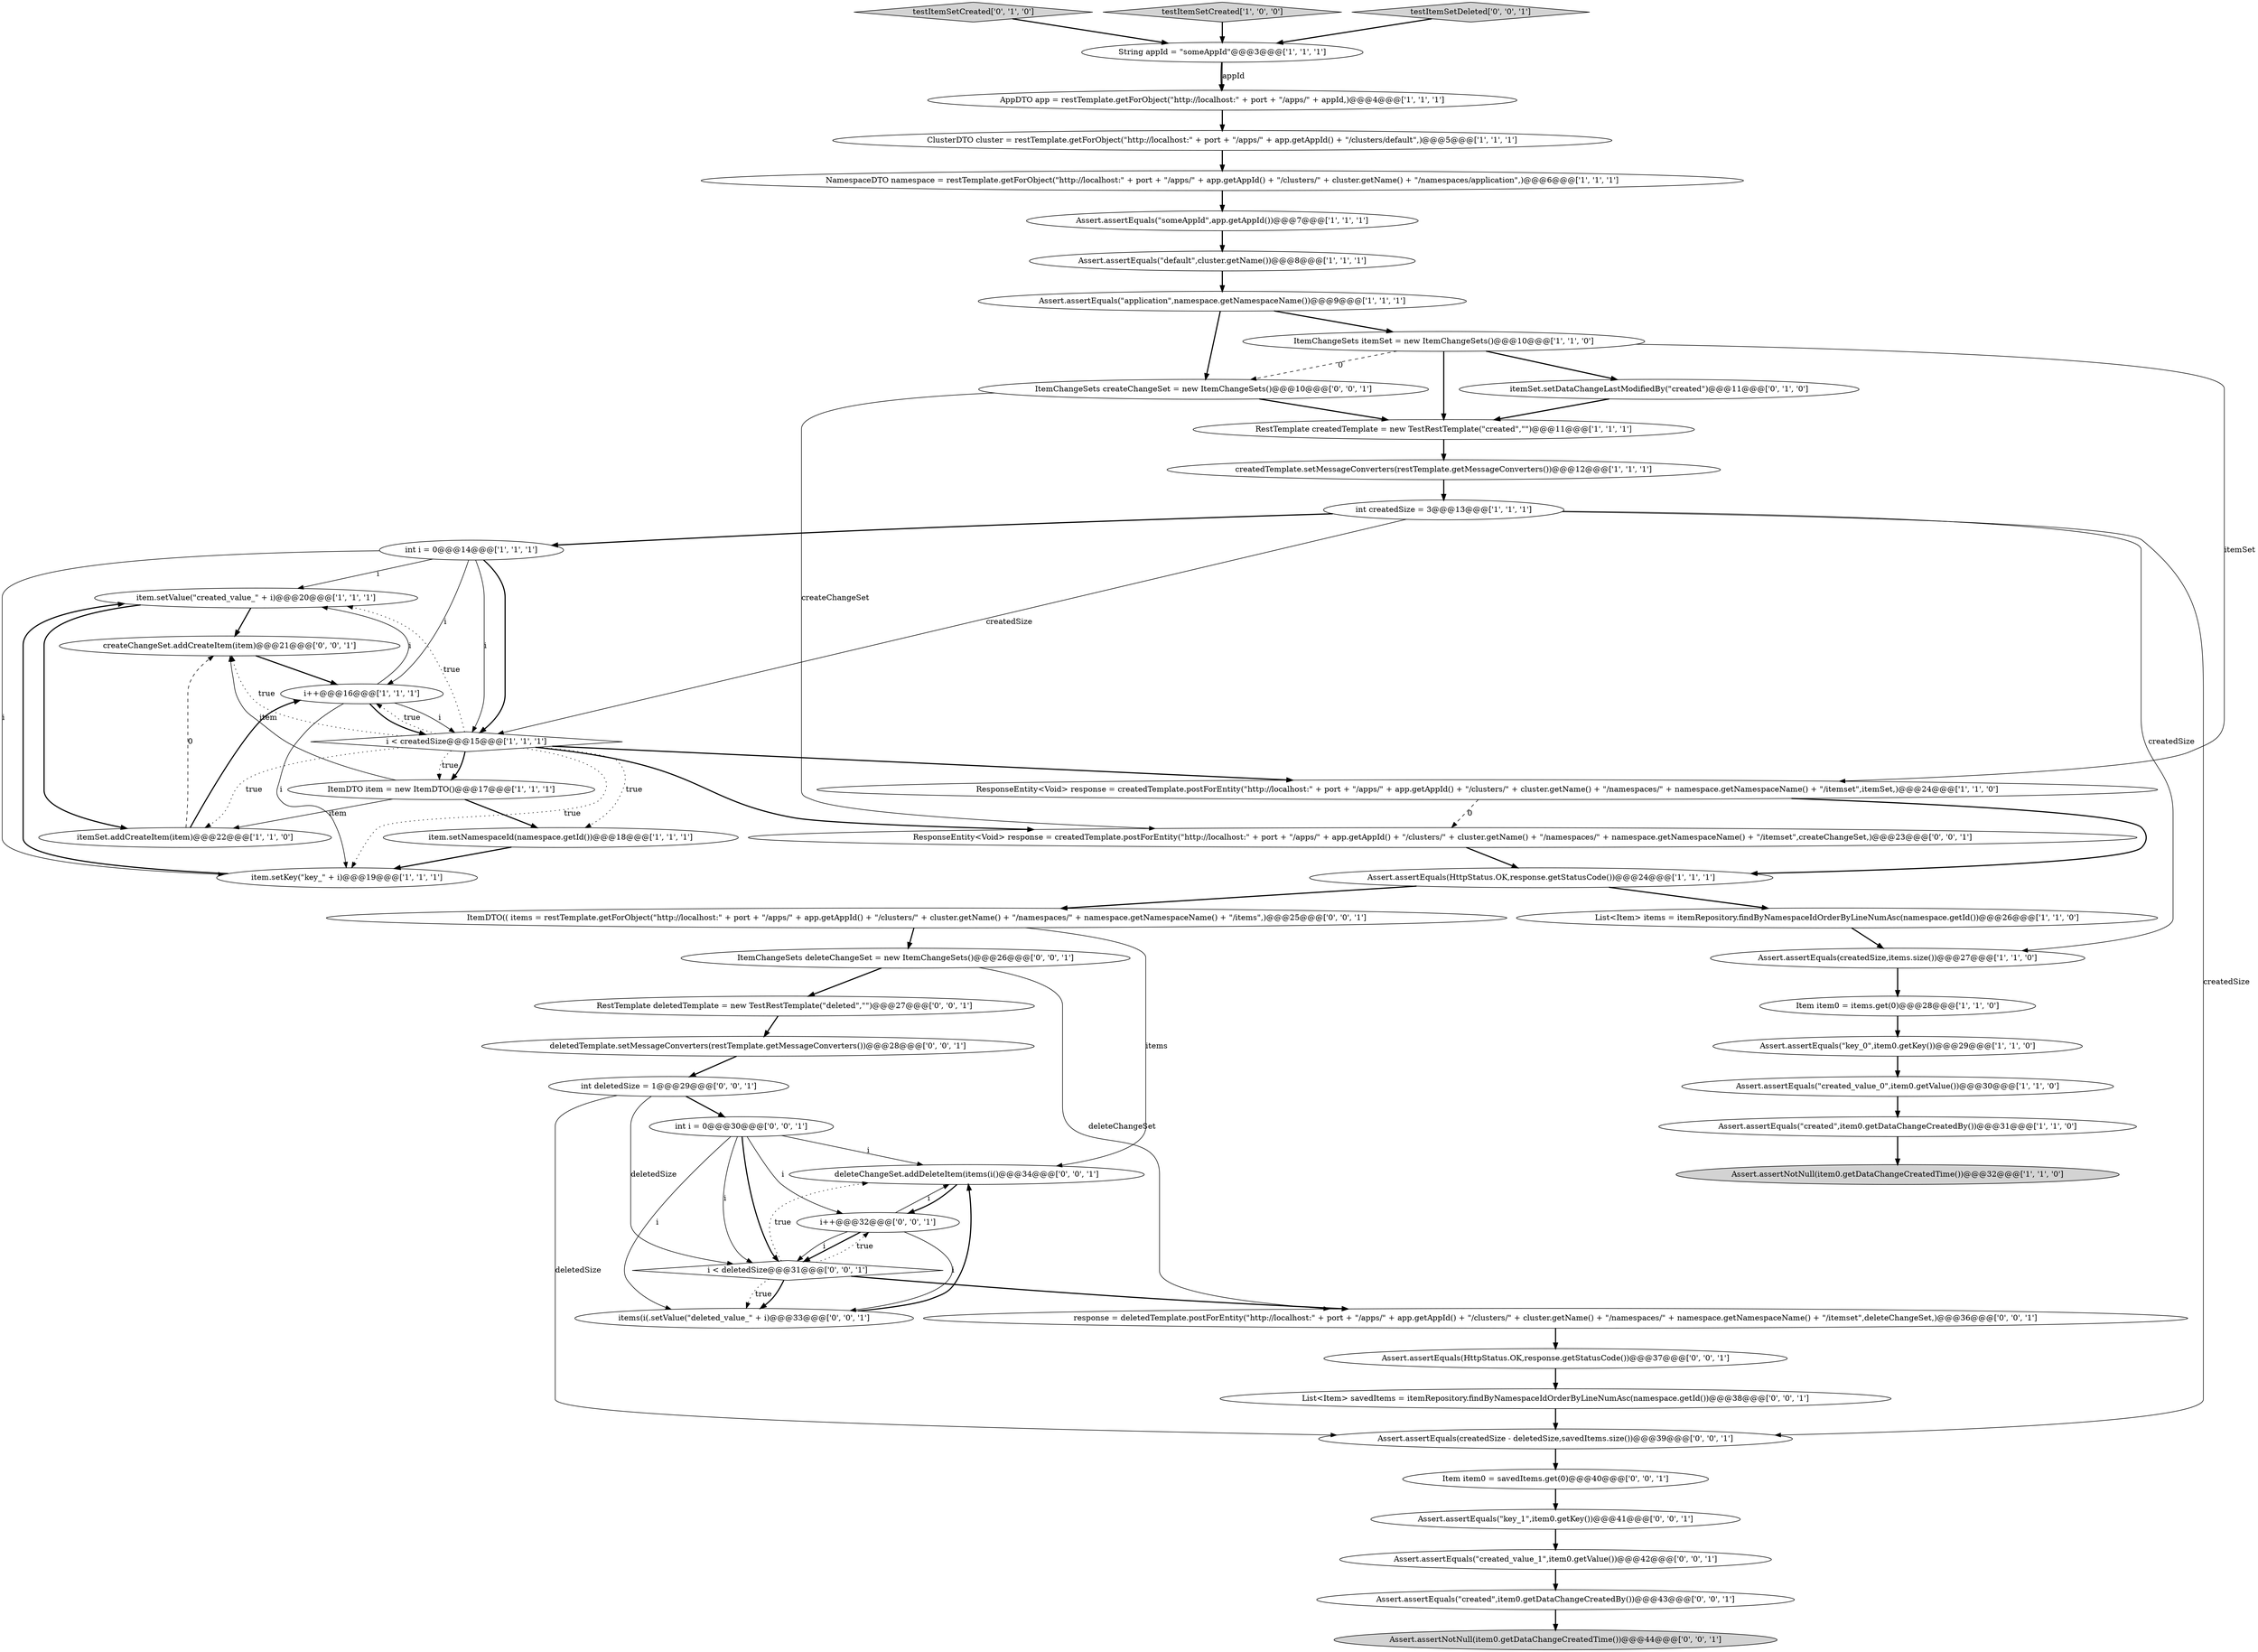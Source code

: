 digraph {
5 [style = filled, label = "Assert.assertEquals(\"created\",item0.getDataChangeCreatedBy())@@@31@@@['1', '1', '0']", fillcolor = white, shape = ellipse image = "AAA0AAABBB1BBB"];
39 [style = filled, label = "Assert.assertEquals(\"key_1\",item0.getKey())@@@41@@@['0', '0', '1']", fillcolor = white, shape = ellipse image = "AAA0AAABBB3BBB"];
9 [style = filled, label = "List<Item> items = itemRepository.findByNamespaceIdOrderByLineNumAsc(namespace.getId())@@@26@@@['1', '1', '0']", fillcolor = white, shape = ellipse image = "AAA0AAABBB1BBB"];
25 [style = filled, label = "item.setNamespaceId(namespace.getId())@@@18@@@['1', '1', '1']", fillcolor = white, shape = ellipse image = "AAA0AAABBB1BBB"];
6 [style = filled, label = "int i = 0@@@14@@@['1', '1', '1']", fillcolor = white, shape = ellipse image = "AAA0AAABBB1BBB"];
30 [style = filled, label = "testItemSetCreated['0', '1', '0']", fillcolor = lightgray, shape = diamond image = "AAA0AAABBB2BBB"];
1 [style = filled, label = "Assert.assertEquals(\"application\",namespace.getNamespaceName())@@@9@@@['1', '1', '1']", fillcolor = white, shape = ellipse image = "AAA0AAABBB1BBB"];
37 [style = filled, label = "Assert.assertEquals(\"created\",item0.getDataChangeCreatedBy())@@@43@@@['0', '0', '1']", fillcolor = white, shape = ellipse image = "AAA0AAABBB3BBB"];
49 [style = filled, label = "Item item0 = savedItems.get(0)@@@40@@@['0', '0', '1']", fillcolor = white, shape = ellipse image = "AAA0AAABBB3BBB"];
21 [style = filled, label = "Assert.assertEquals(HttpStatus.OK,response.getStatusCode())@@@24@@@['1', '1', '1']", fillcolor = white, shape = ellipse image = "AAA0AAABBB1BBB"];
28 [style = filled, label = "item.setValue(\"created_value_\" + i)@@@20@@@['1', '1', '1']", fillcolor = white, shape = ellipse image = "AAA0AAABBB1BBB"];
12 [style = filled, label = "Assert.assertEquals(\"key_0\",item0.getKey())@@@29@@@['1', '1', '0']", fillcolor = white, shape = ellipse image = "AAA0AAABBB1BBB"];
7 [style = filled, label = "ItemChangeSets itemSet = new ItemChangeSets()@@@10@@@['1', '1', '0']", fillcolor = white, shape = ellipse image = "AAA0AAABBB1BBB"];
24 [style = filled, label = "int createdSize = 3@@@13@@@['1', '1', '1']", fillcolor = white, shape = ellipse image = "AAA0AAABBB1BBB"];
35 [style = filled, label = "ResponseEntity<Void> response = createdTemplate.postForEntity(\"http://localhost:\" + port + \"/apps/\" + app.getAppId() + \"/clusters/\" + cluster.getName() + \"/namespaces/\" + namespace.getNamespaceName() + \"/itemset\",createChangeSet,)@@@23@@@['0', '0', '1']", fillcolor = white, shape = ellipse image = "AAA0AAABBB3BBB"];
20 [style = filled, label = "testItemSetCreated['1', '0', '0']", fillcolor = lightgray, shape = diamond image = "AAA0AAABBB1BBB"];
19 [style = filled, label = "ResponseEntity<Void> response = createdTemplate.postForEntity(\"http://localhost:\" + port + \"/apps/\" + app.getAppId() + \"/clusters/\" + cluster.getName() + \"/namespaces/\" + namespace.getNamespaceName() + \"/itemset\",itemSet,)@@@24@@@['1', '1', '0']", fillcolor = white, shape = ellipse image = "AAA0AAABBB1BBB"];
43 [style = filled, label = "ItemDTO(( items = restTemplate.getForObject(\"http://localhost:\" + port + \"/apps/\" + app.getAppId() + \"/clusters/\" + cluster.getName() + \"/namespaces/\" + namespace.getNamespaceName() + \"/items\",)@@@25@@@['0', '0', '1']", fillcolor = white, shape = ellipse image = "AAA0AAABBB3BBB"];
14 [style = filled, label = "AppDTO app = restTemplate.getForObject(\"http://localhost:\" + port + \"/apps/\" + appId,)@@@4@@@['1', '1', '1']", fillcolor = white, shape = ellipse image = "AAA0AAABBB1BBB"];
29 [style = filled, label = "itemSet.setDataChangeLastModifiedBy(\"created\")@@@11@@@['0', '1', '0']", fillcolor = white, shape = ellipse image = "AAA1AAABBB2BBB"];
31 [style = filled, label = "Assert.assertEquals(HttpStatus.OK,response.getStatusCode())@@@37@@@['0', '0', '1']", fillcolor = white, shape = ellipse image = "AAA0AAABBB3BBB"];
16 [style = filled, label = "ItemDTO item = new ItemDTO()@@@17@@@['1', '1', '1']", fillcolor = white, shape = ellipse image = "AAA0AAABBB1BBB"];
13 [style = filled, label = "Assert.assertEquals(\"someAppId\",app.getAppId())@@@7@@@['1', '1', '1']", fillcolor = white, shape = ellipse image = "AAA0AAABBB1BBB"];
50 [style = filled, label = "createChangeSet.addCreateItem(item)@@@21@@@['0', '0', '1']", fillcolor = white, shape = ellipse image = "AAA0AAABBB3BBB"];
36 [style = filled, label = "deleteChangeSet.addDeleteItem(items(i()@@@34@@@['0', '0', '1']", fillcolor = white, shape = ellipse image = "AAA0AAABBB3BBB"];
53 [style = filled, label = "i < deletedSize@@@31@@@['0', '0', '1']", fillcolor = white, shape = diamond image = "AAA0AAABBB3BBB"];
10 [style = filled, label = "i < createdSize@@@15@@@['1', '1', '1']", fillcolor = white, shape = diamond image = "AAA0AAABBB1BBB"];
17 [style = filled, label = "String appId = \"someAppId\"@@@3@@@['1', '1', '1']", fillcolor = white, shape = ellipse image = "AAA0AAABBB1BBB"];
46 [style = filled, label = "int i = 0@@@30@@@['0', '0', '1']", fillcolor = white, shape = ellipse image = "AAA0AAABBB3BBB"];
52 [style = filled, label = "ItemChangeSets deleteChangeSet = new ItemChangeSets()@@@26@@@['0', '0', '1']", fillcolor = white, shape = ellipse image = "AAA0AAABBB3BBB"];
4 [style = filled, label = "Item item0 = items.get(0)@@@28@@@['1', '1', '0']", fillcolor = white, shape = ellipse image = "AAA0AAABBB1BBB"];
3 [style = filled, label = "item.setKey(\"key_\" + i)@@@19@@@['1', '1', '1']", fillcolor = white, shape = ellipse image = "AAA0AAABBB1BBB"];
41 [style = filled, label = "testItemSetDeleted['0', '0', '1']", fillcolor = lightgray, shape = diamond image = "AAA0AAABBB3BBB"];
18 [style = filled, label = "Assert.assertNotNull(item0.getDataChangeCreatedTime())@@@32@@@['1', '1', '0']", fillcolor = lightgray, shape = ellipse image = "AAA0AAABBB1BBB"];
27 [style = filled, label = "createdTemplate.setMessageConverters(restTemplate.getMessageConverters())@@@12@@@['1', '1', '1']", fillcolor = white, shape = ellipse image = "AAA0AAABBB1BBB"];
8 [style = filled, label = "itemSet.addCreateItem(item)@@@22@@@['1', '1', '0']", fillcolor = white, shape = ellipse image = "AAA0AAABBB1BBB"];
33 [style = filled, label = "i++@@@32@@@['0', '0', '1']", fillcolor = white, shape = ellipse image = "AAA0AAABBB3BBB"];
0 [style = filled, label = "Assert.assertEquals(\"created_value_0\",item0.getValue())@@@30@@@['1', '1', '0']", fillcolor = white, shape = ellipse image = "AAA0AAABBB1BBB"];
48 [style = filled, label = "List<Item> savedItems = itemRepository.findByNamespaceIdOrderByLineNumAsc(namespace.getId())@@@38@@@['0', '0', '1']", fillcolor = white, shape = ellipse image = "AAA0AAABBB3BBB"];
15 [style = filled, label = "i++@@@16@@@['1', '1', '1']", fillcolor = white, shape = ellipse image = "AAA0AAABBB1BBB"];
38 [style = filled, label = "Assert.assertNotNull(item0.getDataChangeCreatedTime())@@@44@@@['0', '0', '1']", fillcolor = lightgray, shape = ellipse image = "AAA0AAABBB3BBB"];
40 [style = filled, label = "RestTemplate deletedTemplate = new TestRestTemplate(\"deleted\",\"\")@@@27@@@['0', '0', '1']", fillcolor = white, shape = ellipse image = "AAA0AAABBB3BBB"];
26 [style = filled, label = "Assert.assertEquals(createdSize,items.size())@@@27@@@['1', '1', '0']", fillcolor = white, shape = ellipse image = "AAA0AAABBB1BBB"];
44 [style = filled, label = "ItemChangeSets createChangeSet = new ItemChangeSets()@@@10@@@['0', '0', '1']", fillcolor = white, shape = ellipse image = "AAA0AAABBB3BBB"];
47 [style = filled, label = "response = deletedTemplate.postForEntity(\"http://localhost:\" + port + \"/apps/\" + app.getAppId() + \"/clusters/\" + cluster.getName() + \"/namespaces/\" + namespace.getNamespaceName() + \"/itemset\",deleteChangeSet,)@@@36@@@['0', '0', '1']", fillcolor = white, shape = ellipse image = "AAA0AAABBB3BBB"];
51 [style = filled, label = "Assert.assertEquals(createdSize - deletedSize,savedItems.size())@@@39@@@['0', '0', '1']", fillcolor = white, shape = ellipse image = "AAA0AAABBB3BBB"];
45 [style = filled, label = "deletedTemplate.setMessageConverters(restTemplate.getMessageConverters())@@@28@@@['0', '0', '1']", fillcolor = white, shape = ellipse image = "AAA0AAABBB3BBB"];
22 [style = filled, label = "ClusterDTO cluster = restTemplate.getForObject(\"http://localhost:\" + port + \"/apps/\" + app.getAppId() + \"/clusters/default\",)@@@5@@@['1', '1', '1']", fillcolor = white, shape = ellipse image = "AAA0AAABBB1BBB"];
23 [style = filled, label = "NamespaceDTO namespace = restTemplate.getForObject(\"http://localhost:\" + port + \"/apps/\" + app.getAppId() + \"/clusters/\" + cluster.getName() + \"/namespaces/application\",)@@@6@@@['1', '1', '1']", fillcolor = white, shape = ellipse image = "AAA0AAABBB1BBB"];
34 [style = filled, label = "Assert.assertEquals(\"created_value_1\",item0.getValue())@@@42@@@['0', '0', '1']", fillcolor = white, shape = ellipse image = "AAA0AAABBB3BBB"];
42 [style = filled, label = "items(i(.setValue(\"deleted_value_\" + i)@@@33@@@['0', '0', '1']", fillcolor = white, shape = ellipse image = "AAA0AAABBB3BBB"];
2 [style = filled, label = "RestTemplate createdTemplate = new TestRestTemplate(\"created\",\"\")@@@11@@@['1', '1', '1']", fillcolor = white, shape = ellipse image = "AAA0AAABBB1BBB"];
11 [style = filled, label = "Assert.assertEquals(\"default\",cluster.getName())@@@8@@@['1', '1', '1']", fillcolor = white, shape = ellipse image = "AAA0AAABBB1BBB"];
32 [style = filled, label = "int deletedSize = 1@@@29@@@['0', '0', '1']", fillcolor = white, shape = ellipse image = "AAA0AAABBB3BBB"];
25->3 [style = bold, label=""];
19->35 [style = dashed, label="0"];
53->33 [style = dotted, label="true"];
6->10 [style = solid, label="i"];
45->32 [style = bold, label=""];
17->14 [style = bold, label=""];
6->28 [style = solid, label="i"];
44->35 [style = solid, label="createChangeSet"];
8->50 [style = dashed, label="0"];
13->11 [style = bold, label=""];
44->2 [style = bold, label=""];
50->15 [style = bold, label=""];
21->43 [style = bold, label=""];
7->29 [style = bold, label=""];
5->18 [style = bold, label=""];
35->21 [style = bold, label=""];
20->17 [style = bold, label=""];
9->26 [style = bold, label=""];
51->49 [style = bold, label=""];
53->36 [style = dotted, label="true"];
12->0 [style = bold, label=""];
10->3 [style = dotted, label="true"];
46->36 [style = solid, label="i"];
16->25 [style = bold, label=""];
40->45 [style = bold, label=""];
7->19 [style = solid, label="itemSet"];
28->8 [style = bold, label=""];
33->42 [style = solid, label="i"];
26->4 [style = bold, label=""];
10->16 [style = dotted, label="true"];
37->38 [style = bold, label=""];
33->36 [style = solid, label="i"];
1->44 [style = bold, label=""];
24->26 [style = solid, label="createdSize"];
10->8 [style = dotted, label="true"];
49->39 [style = bold, label=""];
46->53 [style = solid, label="i"];
43->52 [style = bold, label=""];
47->31 [style = bold, label=""];
4->12 [style = bold, label=""];
2->27 [style = bold, label=""];
30->17 [style = bold, label=""];
7->44 [style = dashed, label="0"];
14->22 [style = bold, label=""];
7->2 [style = bold, label=""];
10->16 [style = bold, label=""];
24->10 [style = solid, label="createdSize"];
32->53 [style = solid, label="deletedSize"];
43->36 [style = solid, label="items"];
29->2 [style = bold, label=""];
6->3 [style = solid, label="i"];
46->53 [style = bold, label=""];
53->42 [style = dotted, label="true"];
10->50 [style = dotted, label="true"];
23->13 [style = bold, label=""];
32->46 [style = bold, label=""];
15->3 [style = solid, label="i"];
17->14 [style = solid, label="appId"];
42->36 [style = bold, label=""];
36->33 [style = bold, label=""];
53->47 [style = bold, label=""];
21->9 [style = bold, label=""];
1->7 [style = bold, label=""];
24->6 [style = bold, label=""];
15->28 [style = solid, label="i"];
15->10 [style = bold, label=""];
41->17 [style = bold, label=""];
28->50 [style = bold, label=""];
16->50 [style = solid, label="item"];
46->33 [style = solid, label="i"];
39->34 [style = bold, label=""];
16->8 [style = solid, label="item"];
10->35 [style = bold, label=""];
48->51 [style = bold, label=""];
31->48 [style = bold, label=""];
6->15 [style = solid, label="i"];
32->51 [style = solid, label="deletedSize"];
10->28 [style = dotted, label="true"];
33->53 [style = bold, label=""];
53->42 [style = bold, label=""];
11->1 [style = bold, label=""];
52->40 [style = bold, label=""];
33->53 [style = solid, label="i"];
10->19 [style = bold, label=""];
6->10 [style = bold, label=""];
19->21 [style = bold, label=""];
52->47 [style = solid, label="deleteChangeSet"];
27->24 [style = bold, label=""];
10->25 [style = dotted, label="true"];
24->51 [style = solid, label="createdSize"];
46->42 [style = solid, label="i"];
15->10 [style = solid, label="i"];
22->23 [style = bold, label=""];
0->5 [style = bold, label=""];
10->15 [style = dotted, label="true"];
3->28 [style = bold, label=""];
34->37 [style = bold, label=""];
8->15 [style = bold, label=""];
}
